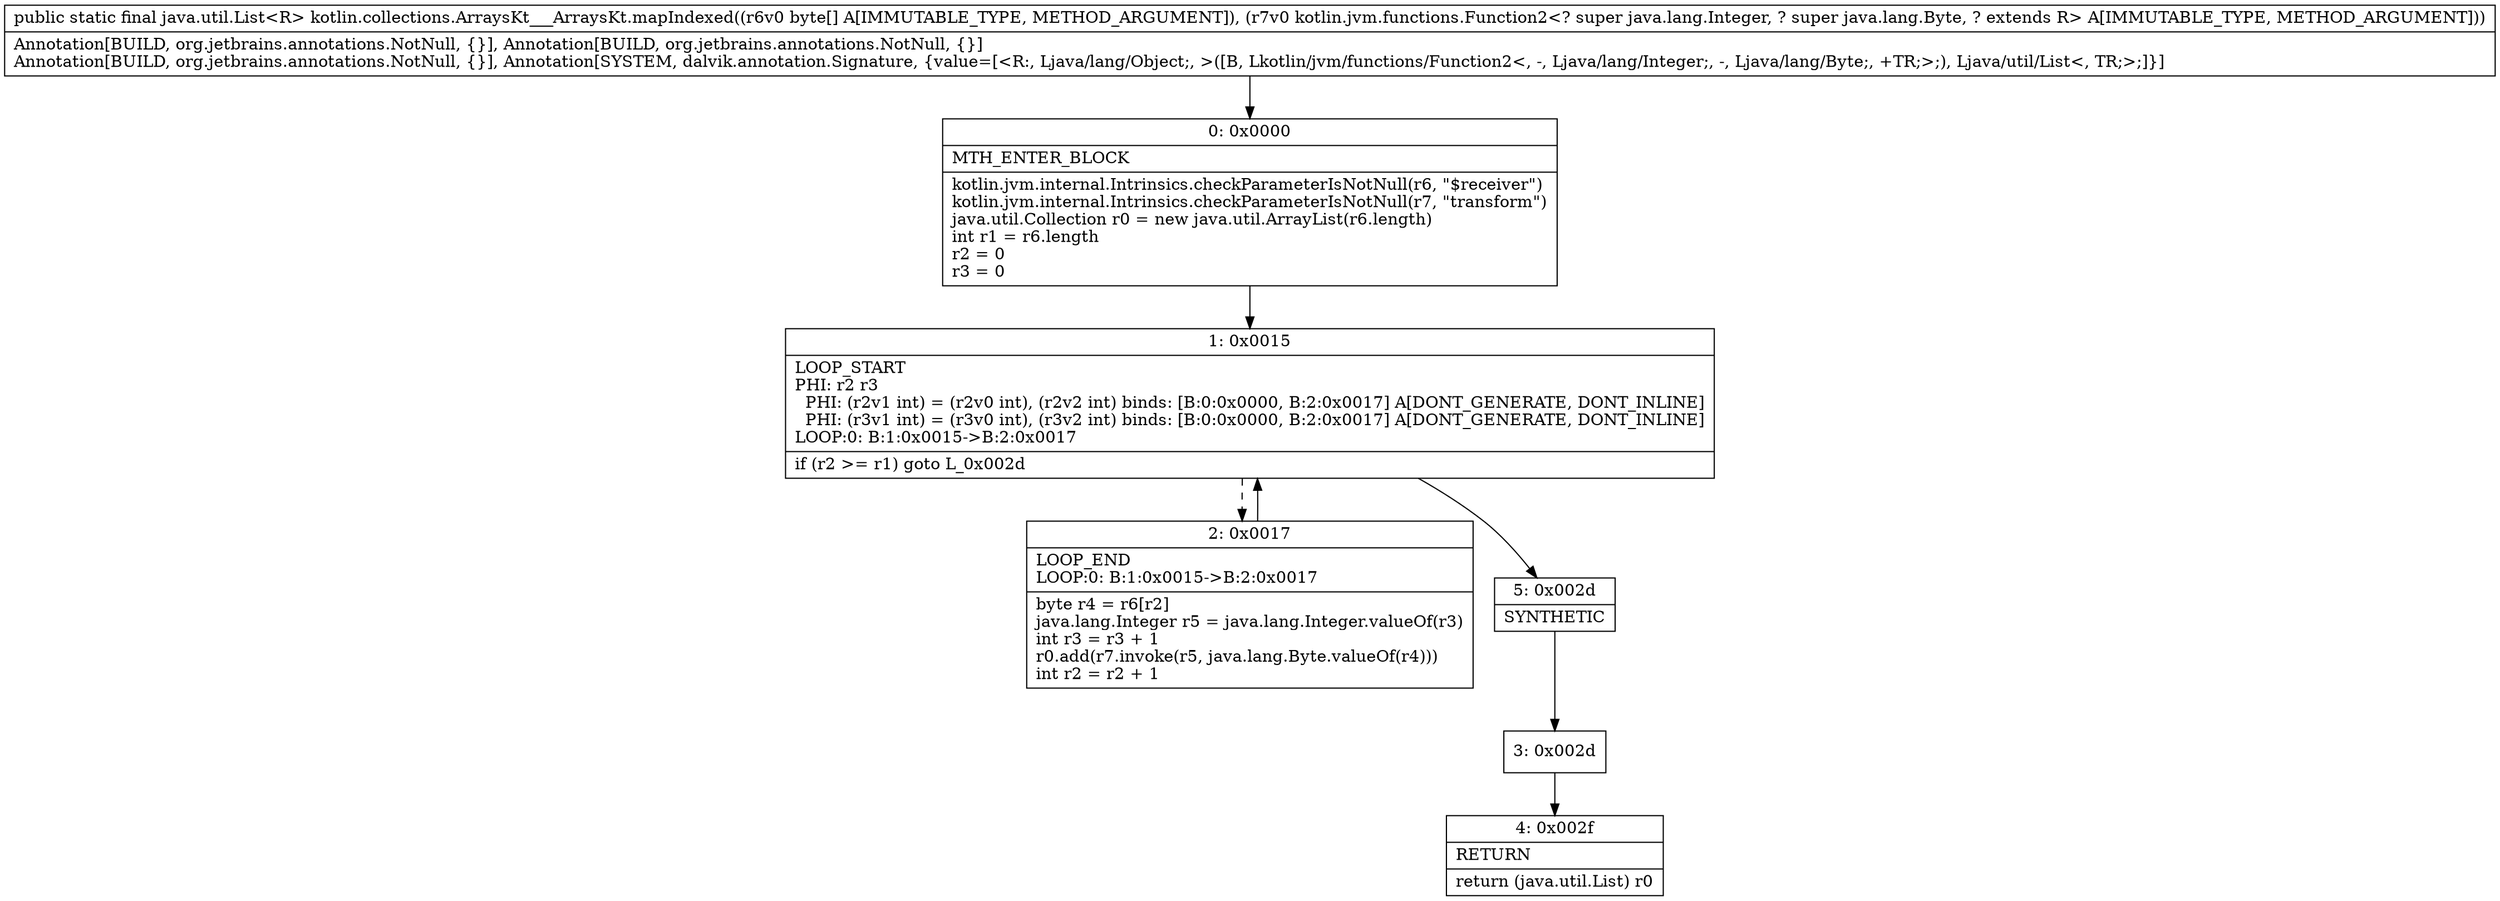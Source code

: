 digraph "CFG forkotlin.collections.ArraysKt___ArraysKt.mapIndexed([BLkotlin\/jvm\/functions\/Function2;)Ljava\/util\/List;" {
Node_0 [shape=record,label="{0\:\ 0x0000|MTH_ENTER_BLOCK\l|kotlin.jvm.internal.Intrinsics.checkParameterIsNotNull(r6, \"$receiver\")\lkotlin.jvm.internal.Intrinsics.checkParameterIsNotNull(r7, \"transform\")\ljava.util.Collection r0 = new java.util.ArrayList(r6.length)\lint r1 = r6.length\lr2 = 0\lr3 = 0\l}"];
Node_1 [shape=record,label="{1\:\ 0x0015|LOOP_START\lPHI: r2 r3 \l  PHI: (r2v1 int) = (r2v0 int), (r2v2 int) binds: [B:0:0x0000, B:2:0x0017] A[DONT_GENERATE, DONT_INLINE]\l  PHI: (r3v1 int) = (r3v0 int), (r3v2 int) binds: [B:0:0x0000, B:2:0x0017] A[DONT_GENERATE, DONT_INLINE]\lLOOP:0: B:1:0x0015\-\>B:2:0x0017\l|if (r2 \>= r1) goto L_0x002d\l}"];
Node_2 [shape=record,label="{2\:\ 0x0017|LOOP_END\lLOOP:0: B:1:0x0015\-\>B:2:0x0017\l|byte r4 = r6[r2]\ljava.lang.Integer r5 = java.lang.Integer.valueOf(r3)\lint r3 = r3 + 1\lr0.add(r7.invoke(r5, java.lang.Byte.valueOf(r4)))\lint r2 = r2 + 1\l}"];
Node_3 [shape=record,label="{3\:\ 0x002d}"];
Node_4 [shape=record,label="{4\:\ 0x002f|RETURN\l|return (java.util.List) r0\l}"];
Node_5 [shape=record,label="{5\:\ 0x002d|SYNTHETIC\l}"];
MethodNode[shape=record,label="{public static final java.util.List\<R\> kotlin.collections.ArraysKt___ArraysKt.mapIndexed((r6v0 byte[] A[IMMUTABLE_TYPE, METHOD_ARGUMENT]), (r7v0 kotlin.jvm.functions.Function2\<? super java.lang.Integer, ? super java.lang.Byte, ? extends R\> A[IMMUTABLE_TYPE, METHOD_ARGUMENT]))  | Annotation[BUILD, org.jetbrains.annotations.NotNull, \{\}], Annotation[BUILD, org.jetbrains.annotations.NotNull, \{\}]\lAnnotation[BUILD, org.jetbrains.annotations.NotNull, \{\}], Annotation[SYSTEM, dalvik.annotation.Signature, \{value=[\<R:, Ljava\/lang\/Object;, \>([B, Lkotlin\/jvm\/functions\/Function2\<, \-, Ljava\/lang\/Integer;, \-, Ljava\/lang\/Byte;, +TR;\>;), Ljava\/util\/List\<, TR;\>;]\}]\l}"];
MethodNode -> Node_0;
Node_0 -> Node_1;
Node_1 -> Node_2[style=dashed];
Node_1 -> Node_5;
Node_2 -> Node_1;
Node_3 -> Node_4;
Node_5 -> Node_3;
}

